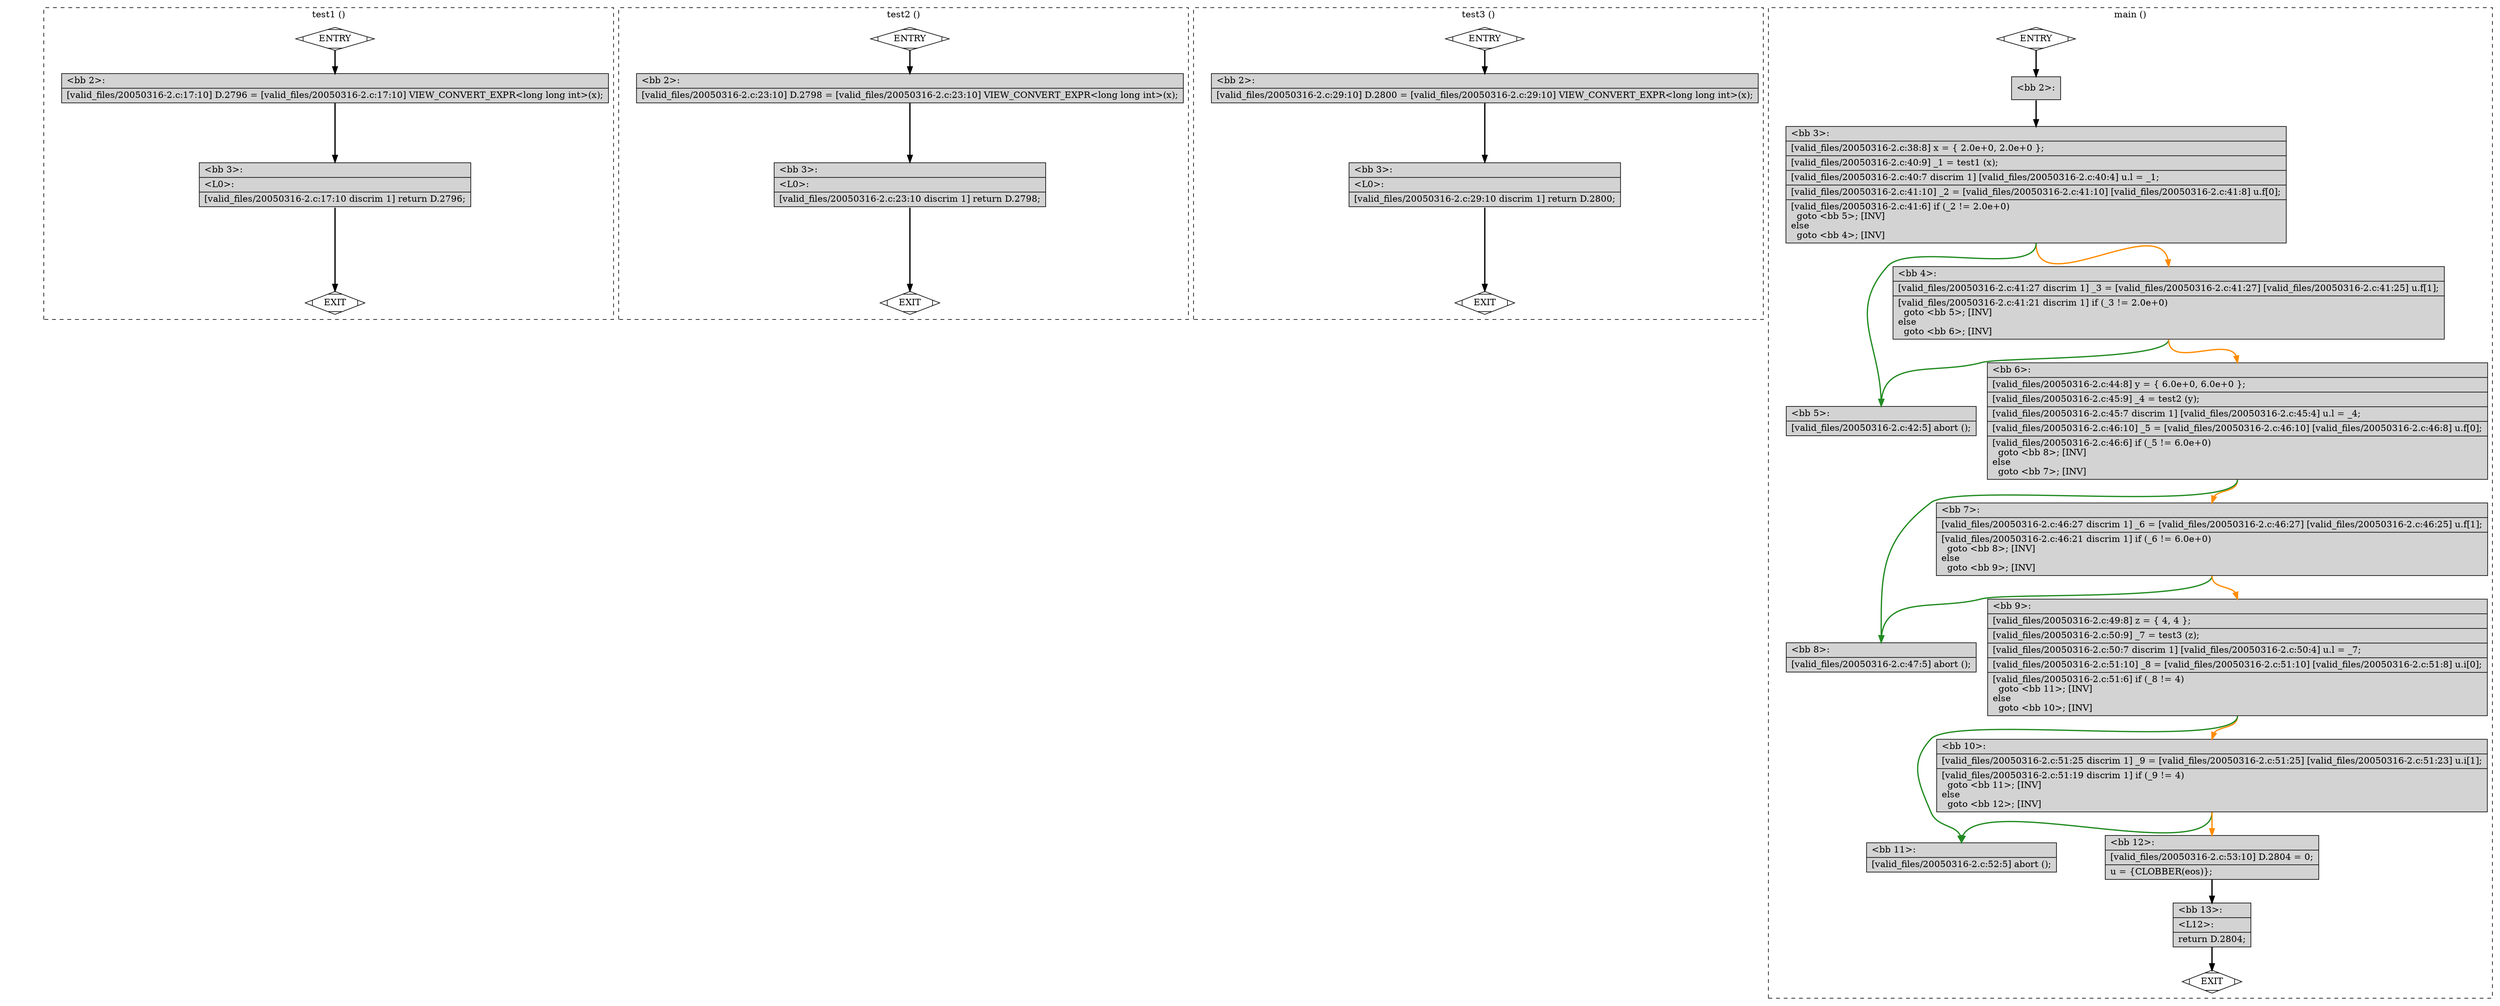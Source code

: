 digraph "a-20050316-2.c.015t.cfg" {
overlap=false;
subgraph "cluster_test1" {
	style="dashed";
	color="black";
	label="test1 ()";
	fn_0_basic_block_0 [shape=Mdiamond,style=filled,fillcolor=white,label="ENTRY"];

	fn_0_basic_block_1 [shape=Mdiamond,style=filled,fillcolor=white,label="EXIT"];

	fn_0_basic_block_2 [shape=record,style=filled,fillcolor=lightgrey,label="{\<bb\ 2\>:\l\
|[valid_files/20050316-2.c:17:10]\ D.2796\ =\ [valid_files/20050316-2.c:17:10]\ VIEW_CONVERT_EXPR\<long\ long\ int\>(x);\l\
}"];

	fn_0_basic_block_3 [shape=record,style=filled,fillcolor=lightgrey,label="{\<bb\ 3\>:\l\
|\<L0\>:\l\
|[valid_files/20050316-2.c:17:10\ discrim\ 1]\ return\ D.2796;\l\
}"];

	fn_0_basic_block_0:s -> fn_0_basic_block_2:n [style="solid,bold",color=black,weight=100,constraint=true];
	fn_0_basic_block_2:s -> fn_0_basic_block_3:n [style="solid,bold",color=black,weight=100,constraint=true];
	fn_0_basic_block_3:s -> fn_0_basic_block_1:n [style="solid,bold",color=black,weight=10,constraint=true];
	fn_0_basic_block_0:s -> fn_0_basic_block_1:n [style="invis",constraint=true];
}
subgraph "cluster_test2" {
	style="dashed";
	color="black";
	label="test2 ()";
	fn_1_basic_block_0 [shape=Mdiamond,style=filled,fillcolor=white,label="ENTRY"];

	fn_1_basic_block_1 [shape=Mdiamond,style=filled,fillcolor=white,label="EXIT"];

	fn_1_basic_block_2 [shape=record,style=filled,fillcolor=lightgrey,label="{\<bb\ 2\>:\l\
|[valid_files/20050316-2.c:23:10]\ D.2798\ =\ [valid_files/20050316-2.c:23:10]\ VIEW_CONVERT_EXPR\<long\ long\ int\>(x);\l\
}"];

	fn_1_basic_block_3 [shape=record,style=filled,fillcolor=lightgrey,label="{\<bb\ 3\>:\l\
|\<L0\>:\l\
|[valid_files/20050316-2.c:23:10\ discrim\ 1]\ return\ D.2798;\l\
}"];

	fn_1_basic_block_0:s -> fn_1_basic_block_2:n [style="solid,bold",color=black,weight=100,constraint=true];
	fn_1_basic_block_2:s -> fn_1_basic_block_3:n [style="solid,bold",color=black,weight=100,constraint=true];
	fn_1_basic_block_3:s -> fn_1_basic_block_1:n [style="solid,bold",color=black,weight=10,constraint=true];
	fn_1_basic_block_0:s -> fn_1_basic_block_1:n [style="invis",constraint=true];
}
subgraph "cluster_test3" {
	style="dashed";
	color="black";
	label="test3 ()";
	fn_2_basic_block_0 [shape=Mdiamond,style=filled,fillcolor=white,label="ENTRY"];

	fn_2_basic_block_1 [shape=Mdiamond,style=filled,fillcolor=white,label="EXIT"];

	fn_2_basic_block_2 [shape=record,style=filled,fillcolor=lightgrey,label="{\<bb\ 2\>:\l\
|[valid_files/20050316-2.c:29:10]\ D.2800\ =\ [valid_files/20050316-2.c:29:10]\ VIEW_CONVERT_EXPR\<long\ long\ int\>(x);\l\
}"];

	fn_2_basic_block_3 [shape=record,style=filled,fillcolor=lightgrey,label="{\<bb\ 3\>:\l\
|\<L0\>:\l\
|[valid_files/20050316-2.c:29:10\ discrim\ 1]\ return\ D.2800;\l\
}"];

	fn_2_basic_block_0:s -> fn_2_basic_block_2:n [style="solid,bold",color=black,weight=100,constraint=true];
	fn_2_basic_block_2:s -> fn_2_basic_block_3:n [style="solid,bold",color=black,weight=100,constraint=true];
	fn_2_basic_block_3:s -> fn_2_basic_block_1:n [style="solid,bold",color=black,weight=10,constraint=true];
	fn_2_basic_block_0:s -> fn_2_basic_block_1:n [style="invis",constraint=true];
}
subgraph "cluster_main" {
	style="dashed";
	color="black";
	label="main ()";
	fn_3_basic_block_0 [shape=Mdiamond,style=filled,fillcolor=white,label="ENTRY"];

	fn_3_basic_block_1 [shape=Mdiamond,style=filled,fillcolor=white,label="EXIT"];

	fn_3_basic_block_2 [shape=record,style=filled,fillcolor=lightgrey,label="{\<bb\ 2\>:\l\
}"];

	fn_3_basic_block_3 [shape=record,style=filled,fillcolor=lightgrey,label="{\<bb\ 3\>:\l\
|[valid_files/20050316-2.c:38:8]\ x\ =\ \{\ 2.0e+0,\ 2.0e+0\ \};\l\
|[valid_files/20050316-2.c:40:9]\ _1\ =\ test1\ (x);\l\
|[valid_files/20050316-2.c:40:7\ discrim\ 1]\ [valid_files/20050316-2.c:40:4]\ u.l\ =\ _1;\l\
|[valid_files/20050316-2.c:41:10]\ _2\ =\ [valid_files/20050316-2.c:41:10]\ [valid_files/20050316-2.c:41:8]\ u.f[0];\l\
|[valid_files/20050316-2.c:41:6]\ if\ (_2\ !=\ 2.0e+0)\l\
\ \ goto\ \<bb\ 5\>;\ [INV]\l\
else\l\
\ \ goto\ \<bb\ 4\>;\ [INV]\l\
}"];

	fn_3_basic_block_4 [shape=record,style=filled,fillcolor=lightgrey,label="{\<bb\ 4\>:\l\
|[valid_files/20050316-2.c:41:27\ discrim\ 1]\ _3\ =\ [valid_files/20050316-2.c:41:27]\ [valid_files/20050316-2.c:41:25]\ u.f[1];\l\
|[valid_files/20050316-2.c:41:21\ discrim\ 1]\ if\ (_3\ !=\ 2.0e+0)\l\
\ \ goto\ \<bb\ 5\>;\ [INV]\l\
else\l\
\ \ goto\ \<bb\ 6\>;\ [INV]\l\
}"];

	fn_3_basic_block_5 [shape=record,style=filled,fillcolor=lightgrey,label="{\<bb\ 5\>:\l\
|[valid_files/20050316-2.c:42:5]\ abort\ ();\l\
}"];

	fn_3_basic_block_6 [shape=record,style=filled,fillcolor=lightgrey,label="{\<bb\ 6\>:\l\
|[valid_files/20050316-2.c:44:8]\ y\ =\ \{\ 6.0e+0,\ 6.0e+0\ \};\l\
|[valid_files/20050316-2.c:45:9]\ _4\ =\ test2\ (y);\l\
|[valid_files/20050316-2.c:45:7\ discrim\ 1]\ [valid_files/20050316-2.c:45:4]\ u.l\ =\ _4;\l\
|[valid_files/20050316-2.c:46:10]\ _5\ =\ [valid_files/20050316-2.c:46:10]\ [valid_files/20050316-2.c:46:8]\ u.f[0];\l\
|[valid_files/20050316-2.c:46:6]\ if\ (_5\ !=\ 6.0e+0)\l\
\ \ goto\ \<bb\ 8\>;\ [INV]\l\
else\l\
\ \ goto\ \<bb\ 7\>;\ [INV]\l\
}"];

	fn_3_basic_block_7 [shape=record,style=filled,fillcolor=lightgrey,label="{\<bb\ 7\>:\l\
|[valid_files/20050316-2.c:46:27\ discrim\ 1]\ _6\ =\ [valid_files/20050316-2.c:46:27]\ [valid_files/20050316-2.c:46:25]\ u.f[1];\l\
|[valid_files/20050316-2.c:46:21\ discrim\ 1]\ if\ (_6\ !=\ 6.0e+0)\l\
\ \ goto\ \<bb\ 8\>;\ [INV]\l\
else\l\
\ \ goto\ \<bb\ 9\>;\ [INV]\l\
}"];

	fn_3_basic_block_8 [shape=record,style=filled,fillcolor=lightgrey,label="{\<bb\ 8\>:\l\
|[valid_files/20050316-2.c:47:5]\ abort\ ();\l\
}"];

	fn_3_basic_block_9 [shape=record,style=filled,fillcolor=lightgrey,label="{\<bb\ 9\>:\l\
|[valid_files/20050316-2.c:49:8]\ z\ =\ \{\ 4,\ 4\ \};\l\
|[valid_files/20050316-2.c:50:9]\ _7\ =\ test3\ (z);\l\
|[valid_files/20050316-2.c:50:7\ discrim\ 1]\ [valid_files/20050316-2.c:50:4]\ u.l\ =\ _7;\l\
|[valid_files/20050316-2.c:51:10]\ _8\ =\ [valid_files/20050316-2.c:51:10]\ [valid_files/20050316-2.c:51:8]\ u.i[0];\l\
|[valid_files/20050316-2.c:51:6]\ if\ (_8\ !=\ 4)\l\
\ \ goto\ \<bb\ 11\>;\ [INV]\l\
else\l\
\ \ goto\ \<bb\ 10\>;\ [INV]\l\
}"];

	fn_3_basic_block_10 [shape=record,style=filled,fillcolor=lightgrey,label="{\<bb\ 10\>:\l\
|[valid_files/20050316-2.c:51:25\ discrim\ 1]\ _9\ =\ [valid_files/20050316-2.c:51:25]\ [valid_files/20050316-2.c:51:23]\ u.i[1];\l\
|[valid_files/20050316-2.c:51:19\ discrim\ 1]\ if\ (_9\ !=\ 4)\l\
\ \ goto\ \<bb\ 11\>;\ [INV]\l\
else\l\
\ \ goto\ \<bb\ 12\>;\ [INV]\l\
}"];

	fn_3_basic_block_11 [shape=record,style=filled,fillcolor=lightgrey,label="{\<bb\ 11\>:\l\
|[valid_files/20050316-2.c:52:5]\ abort\ ();\l\
}"];

	fn_3_basic_block_12 [shape=record,style=filled,fillcolor=lightgrey,label="{\<bb\ 12\>:\l\
|[valid_files/20050316-2.c:53:10]\ D.2804\ =\ 0;\l\
|u\ =\ \{CLOBBER(eos)\};\l\
}"];

	fn_3_basic_block_13 [shape=record,style=filled,fillcolor=lightgrey,label="{\<bb\ 13\>:\l\
|\<L12\>:\l\
|return\ D.2804;\l\
}"];

	fn_3_basic_block_0:s -> fn_3_basic_block_2:n [style="solid,bold",color=black,weight=100,constraint=true];
	fn_3_basic_block_2:s -> fn_3_basic_block_3:n [style="solid,bold",color=black,weight=100,constraint=true];
	fn_3_basic_block_3:s -> fn_3_basic_block_5:n [style="solid,bold",color=forestgreen,weight=10,constraint=true];
	fn_3_basic_block_3:s -> fn_3_basic_block_4:n [style="solid,bold",color=darkorange,weight=10,constraint=true];
	fn_3_basic_block_4:s -> fn_3_basic_block_5:n [style="solid,bold",color=forestgreen,weight=10,constraint=true];
	fn_3_basic_block_4:s -> fn_3_basic_block_6:n [style="solid,bold",color=darkorange,weight=10,constraint=true];
	fn_3_basic_block_6:s -> fn_3_basic_block_8:n [style="solid,bold",color=forestgreen,weight=10,constraint=true];
	fn_3_basic_block_6:s -> fn_3_basic_block_7:n [style="solid,bold",color=darkorange,weight=10,constraint=true];
	fn_3_basic_block_7:s -> fn_3_basic_block_8:n [style="solid,bold",color=forestgreen,weight=10,constraint=true];
	fn_3_basic_block_7:s -> fn_3_basic_block_9:n [style="solid,bold",color=darkorange,weight=10,constraint=true];
	fn_3_basic_block_9:s -> fn_3_basic_block_11:n [style="solid,bold",color=forestgreen,weight=10,constraint=true];
	fn_3_basic_block_9:s -> fn_3_basic_block_10:n [style="solid,bold",color=darkorange,weight=10,constraint=true];
	fn_3_basic_block_10:s -> fn_3_basic_block_11:n [style="solid,bold",color=forestgreen,weight=10,constraint=true];
	fn_3_basic_block_10:s -> fn_3_basic_block_12:n [style="solid,bold",color=darkorange,weight=10,constraint=true];
	fn_3_basic_block_12:s -> fn_3_basic_block_13:n [style="solid,bold",color=black,weight=100,constraint=true];
	fn_3_basic_block_13:s -> fn_3_basic_block_1:n [style="solid,bold",color=black,weight=10,constraint=true];
	fn_3_basic_block_0:s -> fn_3_basic_block_1:n [style="invis",constraint=true];
}
}
